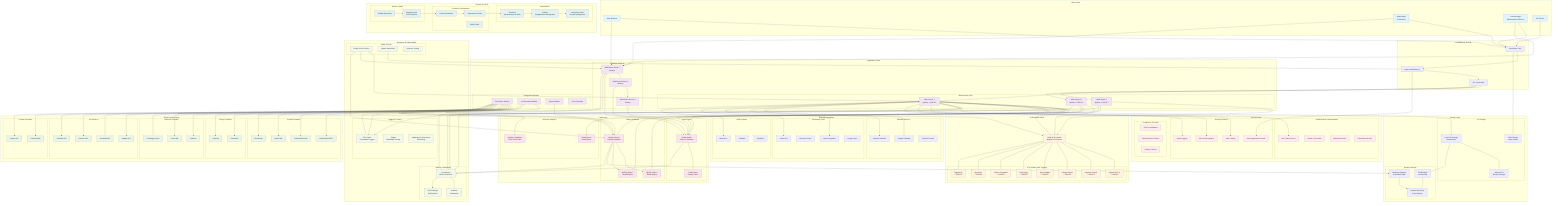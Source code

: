 graph TB
    subgraph "Client Layer"
        WEB[Web Browser]
        MOBILE[Mobile Apps<br/>iOS/Android]
        DESKTOP[Desktop Apps<br/>Windows/macOS/Linux]
        API_CLIENT[API Clients]
    end
    
    subgraph "Load Balancer & CDN"
        CDN[CloudFlare CDN]
        LB[Nginx Load Balancer]
        SSL[SSL Termination]
    end
    
    subgraph "Application Layer"
        subgraph "Web Servers (PHP)"
            WEB1[Web Server 1<br/>Apache + PHP 8.1]
            WEB2[Web Server 2<br/>Apache + PHP 8.1]
            WEB3[Web Server N<br/>Apache + PHP 8.1]
        end
        
        subgraph "Real-time Services"
            WS1[WebSocket Server 1<br/>Node.js]
            WS2[WebSocket Server 2<br/>Node.js]
            WS3[WebSocket Server N<br/>Node.js]
        end
        
        subgraph "Background Workers"
            WORKER1[Email Sync Worker]
            WORKER2[AI Processing Worker]
            WORKER3[Queue Worker]
            SCHEDULER[Cron Scheduler]
        end
    end
    
    subgraph "AI Ensemble Layer"
        subgraph "AI Providers (with Toggles)"
            OPENAI[OpenAI GPT-4<br/>🔘 ON/OFF]
            ANTHROPIC[Anthropic Claude<br/>🔘 ON/OFF]
            GOOGLE[Google Gemini<br/>🔘 ON/OFF]
            QWEN[Qwen Models<br/>🔘 ON/OFF]
            GROQ[Groq Llama<br/>🔘 ON/OFF]
            COHERE[Cohere Command<br/>🔘 ON/OFF]
            MISTRAL[Mistral AI<br/>🔘 ON/OFF]
            TOGETHER[Together AI<br/>🔘 ON/OFF]
        end
        
        ENSEMBLE[Multi-AI Ensemble<br/>Weighted Consensus]
    end
    
    subgraph "Email Provider Layer"
        subgraph "Popular Providers"
            GMAIL[Gmail IMAP/SMTP]
            OUTLOOK[Outlook/Office365]
            YAHOO[Yahoo Mail]
            ICLOUD[iCloud Mail]
        end
        
        subgraph "Privacy Providers"
            PROTON[ProtonMail]
            TUTANOTA[Tutanota]
        end
        
        subgraph "Business Providers"
            FASTMAIL[Fastmail]
            ZOHO[Zoho Mail]
            EXCHANGE[Exchange Server]
        end
        
        subgraph "API Services"
            MAILGUN[Mailgun API]
            SENDGRID[SendGrid API]
            SES[Amazon SES]
            POSTMARK[Postmark API]
        end
        
        subgraph "Custom Providers"
            CUSTOM_IMAP[Custom IMAP]
            CUSTOM_API[Custom API]
        end
    end
    
    subgraph "Data Layer"
        subgraph "Primary Database"
            DB_MASTER[MySQL Master<br/>Primary Database]
            DB_SLAVE1[MySQL Slave 1<br/>Read Replica]
            DB_SLAVE2[MySQL Slave 2<br/>Read Replica]
        end
        
        subgraph "Cache Layer"
            REDIS_MASTER[Redis Master<br/>Cache & Sessions]
            REDIS_SLAVE[Redis Slave<br/>Backup Cache]
        end
        
        subgraph "Search & Analytics"
            ELASTICSEARCH[Elasticsearch<br/>Email Search]
            ANALYTICS_DB[Analytics Database<br/>Time Series Data]
        end
    end
    
    subgraph "Storage Layer"
        subgraph "File Storage"
            LOCAL_STORAGE[Local File Storage<br/>Attachments]
            S3[Amazon S3<br/>Backup Storage]
            CDN_STORAGE[CDN Storage<br/>Static Assets]
        end
        
        subgraph "Backup Systems"
            DB_BACKUP[Database Backups<br/>Automated Daily]
            FILE_BACKUP[File Backups<br/>Incremental]
            DISASTER_RECOVERY[Disaster Recovery<br/>Cross-Region]
        end
    end
    
    subgraph "Monitoring & Observability"
        subgraph "Metrics & Monitoring"
            PROMETHEUS[Prometheus<br/>Metrics Collection]
            GRAFANA[Grafana<br/>Dashboards]
            ALERTMANAGER[Alert Manager<br/>Notifications]
        end
        
        subgraph "Logging & Tracing"
            ELK_STACK[ELK Stack<br/>Centralized Logging]
            JAEGER[Jaeger<br/>Distributed Tracing]
            APM[Application Performance<br/>Monitoring]
        end
        
        subgraph "Health Checks"
            HEALTH_CHECK[Health Check Service]
            UPTIME_MONITOR[Uptime Monitoring]
            SYNTHETIC_TESTS[Synthetic Testing]
        end
    end
    
    subgraph "Security Layer"
        subgraph "Authentication & Authorization"
            JWT[JWT Token Service]
            OAUTH[OAuth 2.0 Provider]
            MFA[Multi-Factor Auth]
            RBAC[Role-Based Access]
        end
        
        subgraph "Security Services"
            WAF[Web Application Firewall]
            RATE_LIMITER[Rate Limiting]
            ENCRYPTION[AES-256 Encryption]
            AUDIT_LOG[Audit Logging]
        end
        
        subgraph "Compliance & Privacy"
            GDPR[GDPR Compliance]
            DATA_RETENTION[Data Retention Policies]
            PRIVACY_CONTROLS[Privacy Controls]
        end
    end
    
    subgraph "DevOps & CI/CD"
        subgraph "Source Control"
            GITHUB[GitHub Repository]
            GITHUB_ACTIONS[GitHub Actions<br/>CI/CD Pipeline]
        end
        
        subgraph "Container Orchestration"
            DOCKER[Docker Containers]
            K8S[Kubernetes Cluster]
            HELM[Helm Charts]
        end
        
        subgraph "Infrastructure"
            TERRAFORM[Terraform<br/>Infrastructure as Code]
            ANSIBLE[Ansible<br/>Configuration Management]
            VAULT[HashiCorp Vault<br/>Secrets Management]
        end
    end
    
    subgraph "External Integrations"
        subgraph "Calendar Services"
            GOOGLE_CAL[Google Calendar]
            OUTLOOK_CAL[Outlook Calendar]
            CALDAV[CalDAV Servers]
        end
        
        subgraph "Productivity Tools"
            SLACK[Slack Integration]
            TEAMS[Microsoft Teams]
            NOTION[Notion API]
            DRIVE[Google Drive]
        end
        
        subgraph "CRM Systems"
            SALESFORCE[Salesforce]
            HUBSPOT[HubSpot]
            PIPEDRIVE[Pipedrive]
        end
    end
    
    %% Client Connections
    WEB --> CDN
    MOBILE --> CDN
    DESKTOP --> CDN
    API_CLIENT --> CDN
    
    %% Load Balancer Flow
    CDN --> LB
    LB --> SSL
    SSL --> WEB1
    SSL --> WEB2
    SSL --> WEB3
    
    %% WebSocket Connections
    WEB --> WS1
    MOBILE --> WS1
    DESKTOP --> WS1
    WS1 --> WS2
    WS2 --> WS3
    
    %% Application to AI
    WEB1 --> ENSEMBLE
    WEB2 --> ENSEMBLE
    WEB3 --> ENSEMBLE
    WORKER2 --> ENSEMBLE
    
    %% AI Ensemble to Providers
    ENSEMBLE --> OPENAI
    ENSEMBLE --> ANTHROPIC
    ENSEMBLE --> GOOGLE
    ENSEMBLE --> QWEN
    ENSEMBLE --> GROQ
    ENSEMBLE --> COHERE
    ENSEMBLE --> MISTRAL
    ENSEMBLE --> TOGETHER
    
    %% Email Provider Connections
    WORKER1 --> GMAIL
    WORKER1 --> OUTLOOK
    WORKER1 --> YAHOO
    WORKER1 --> ICLOUD
    WORKER1 --> PROTON
    WORKER1 --> TUTANOTA
    WORKER1 --> FASTMAIL
    WORKER1 --> ZOHO
    WORKER1 --> EXCHANGE
    WORKER1 --> MAILGUN
    WORKER1 --> SENDGRID
    WORKER1 --> SES
    WORKER1 --> POSTMARK
    WORKER1 --> CUSTOM_IMAP
    WORKER1 --> CUSTOM_API
    
    %% Database Connections
    WEB1 --> DB_MASTER
    WEB2 --> DB_SLAVE1
    WEB3 --> DB_SLAVE2
    WORKER1 --> DB_MASTER
    WORKER2 --> DB_MASTER
    WORKER3 --> DB_MASTER
    
    %% Cache Connections
    WEB1 --> REDIS_MASTER
    WEB2 --> REDIS_MASTER
    WEB3 --> REDIS_MASTER
    WS1 --> REDIS_MASTER
    WS2 --> REDIS_MASTER
    WS3 --> REDIS_MASTER
    
    %% Replication
    DB_MASTER --> DB_SLAVE1
    DB_MASTER --> DB_SLAVE2
    REDIS_MASTER --> REDIS_SLAVE
    
    %% Search & Analytics
    WEB1 --> ELASTICSEARCH
    WORKER2 --> ANALYTICS_DB
    
    %% Storage
    WEB1 --> LOCAL_STORAGE
    LOCAL_STORAGE --> S3
    CDN --> CDN_STORAGE
    
    %% Backup
    DB_MASTER --> DB_BACKUP
    LOCAL_STORAGE --> FILE_BACKUP
    DB_BACKUP --> DISASTER_RECOVERY
    FILE_BACKUP --> DISASTER_RECOVERY
    
    %% Monitoring
    WEB1 --> PROMETHEUS
    WEB2 --> PROMETHEUS
    WEB3 --> PROMETHEUS
    WS1 --> PROMETHEUS
    DB_MASTER --> PROMETHEUS
    REDIS_MASTER --> PROMETHEUS
    
    PROMETHEUS --> GRAFANA
    PROMETHEUS --> ALERTMANAGER
    
    %% Logging
    WEB1 --> ELK_STACK
    WS1 --> ELK_STACK
    WORKER1 --> ELK_STACK
    
    %% Health Checks
    HEALTH_CHECK --> WEB1
    HEALTH_CHECK --> WS1
    HEALTH_CHECK --> DB_MASTER
    UPTIME_MONITOR --> LB
    
    %% Security
    LB --> WAF
    WEB1 --> JWT
    WEB1 --> RATE_LIMITER
    WEB1 --> ENCRYPTION
    WEB1 --> AUDIT_LOG
    
    %% CI/CD
    GITHUB --> GITHUB_ACTIONS
    GITHUB_ACTIONS --> DOCKER
    DOCKER --> K8S
    
    %% Infrastructure
    K8S --> TERRAFORM
    TERRAFORM --> ANSIBLE
    ANSIBLE --> VAULT
    
    %% External Integrations
    WEB1 --> GOOGLE_CAL
    WEB1 --> OUTLOOK_CAL
    WEB1 --> SLACK
    WEB1 --> NOTION
    WEB1 --> SALESFORCE
    
    %% Styling
    classDef clientLayer fill:#e1f5fe
    classDef appLayer fill:#f3e5f5
    classDef aiLayer fill:#fff3e0
    classDef emailLayer fill:#e8f5e8
    classDef dataLayer fill:#fce4ec
    classDef monitoringLayer fill:#f1f8e9
    classDef securityLayer fill:#ffebee
    classDef devopsLayer fill:#e0f2f1
    
    class WEB,MOBILE,DESKTOP,API_CLIENT clientLayer
    class WEB1,WEB2,WEB3,WS1,WS2,WS3,WORKER1,WORKER2,WORKER3,SCHEDULER appLayer
    class OPENAI,ANTHROPIC,GOOGLE,QWEN,GROQ,COHERE,MISTRAL,TOGETHER,ENSEMBLE aiLayer
    class GMAIL,OUTLOOK,YAHOO,ICLOUD,PROTON,TUTANOTA,FASTMAIL,ZOHO,EXCHANGE,MAILGUN,SENDGRID,SES,POSTMARK,CUSTOM_IMAP,CUSTOM_API emailLayer
    class DB_MASTER,DB_SLAVE1,DB_SLAVE2,REDIS_MASTER,REDIS_SLAVE,ELASTICSEARCH,ANALYTICS_DB dataLayer
    class PROMETHEUS,GRAFANA,ALERTMANAGER,ELK_STACK,JAEGER,APM,HEALTH_CHECK,UPTIME_MONITOR,SYNTHETIC_TESTS monitoringLayer
    class JWT,OAUTH,MFA,RBAC,WAF,RATE_LIMITER,ENCRYPTION,AUDIT_LOG,GDPR,DATA_RETENTION,PRIVACY_CONTROLS securityLayer
    class GITHUB,GITHUB_ACTIONS,DOCKER,K8S,HELM,TERRAFORM,ANSIBLE,VAULT devopsLayer